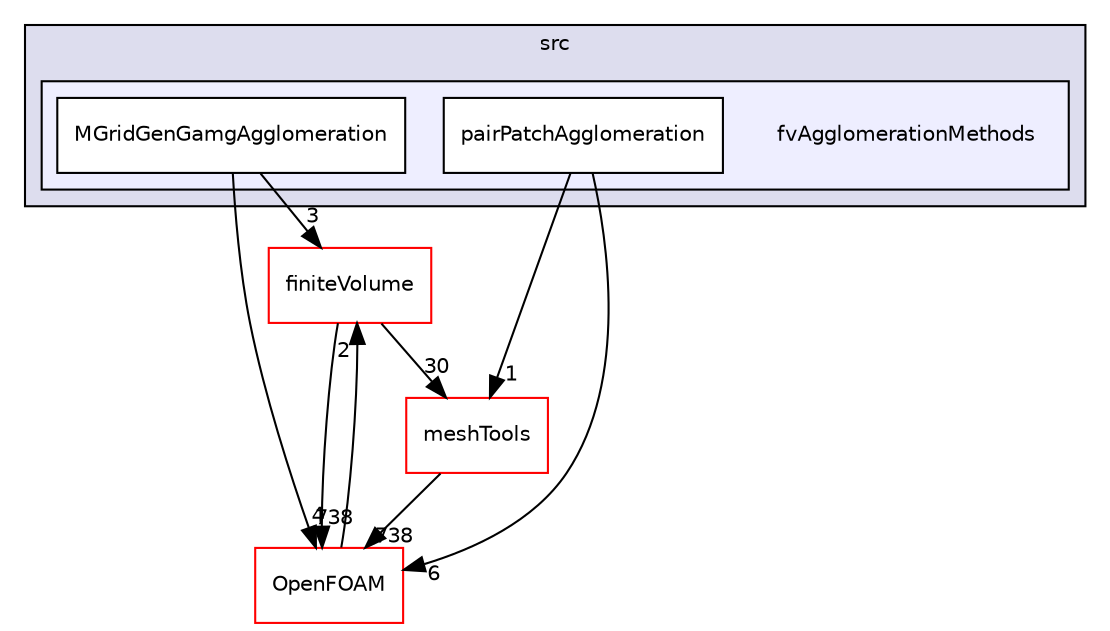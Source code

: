 digraph "src/fvAgglomerationMethods" {
  bgcolor=transparent;
  compound=true
  node [ fontsize="10", fontname="Helvetica"];
  edge [ labelfontsize="10", labelfontname="Helvetica"];
  subgraph clusterdir_68267d1309a1af8e8297ef4c3efbcdba {
    graph [ bgcolor="#ddddee", pencolor="black", label="src" fontname="Helvetica", fontsize="10", URL="dir_68267d1309a1af8e8297ef4c3efbcdba.html"]
  subgraph clusterdir_41168bd370834a1b1cba6e5748145d93 {
    graph [ bgcolor="#eeeeff", pencolor="black", label="" URL="dir_41168bd370834a1b1cba6e5748145d93.html"];
    dir_41168bd370834a1b1cba6e5748145d93 [shape=plaintext label="fvAgglomerationMethods"];
    dir_8252eed3526560467fad74ea10feb300 [shape=box label="MGridGenGamgAgglomeration" color="black" fillcolor="white" style="filled" URL="dir_8252eed3526560467fad74ea10feb300.html"];
    dir_9de964c28145ae92bc246650a7b40651 [shape=box label="pairPatchAgglomeration" color="black" fillcolor="white" style="filled" URL="dir_9de964c28145ae92bc246650a7b40651.html"];
  }
  }
  dir_9bd15774b555cf7259a6fa18f99fe99b [shape=box label="finiteVolume" color="red" URL="dir_9bd15774b555cf7259a6fa18f99fe99b.html"];
  dir_ae30ad0bef50cf391b24c614251bb9fd [shape=box label="meshTools" color="red" URL="dir_ae30ad0bef50cf391b24c614251bb9fd.html"];
  dir_c5473ff19b20e6ec4dfe5c310b3778a8 [shape=box label="OpenFOAM" color="red" URL="dir_c5473ff19b20e6ec4dfe5c310b3778a8.html"];
  dir_9bd15774b555cf7259a6fa18f99fe99b->dir_ae30ad0bef50cf391b24c614251bb9fd [headlabel="30", labeldistance=1.5 headhref="dir_000898_001752.html"];
  dir_9bd15774b555cf7259a6fa18f99fe99b->dir_c5473ff19b20e6ec4dfe5c310b3778a8 [headlabel="738", labeldistance=1.5 headhref="dir_000898_001898.html"];
  dir_ae30ad0bef50cf391b24c614251bb9fd->dir_c5473ff19b20e6ec4dfe5c310b3778a8 [headlabel="738", labeldistance=1.5 headhref="dir_001752_001898.html"];
  dir_8252eed3526560467fad74ea10feb300->dir_9bd15774b555cf7259a6fa18f99fe99b [headlabel="3", labeldistance=1.5 headhref="dir_001274_000898.html"];
  dir_8252eed3526560467fad74ea10feb300->dir_c5473ff19b20e6ec4dfe5c310b3778a8 [headlabel="4", labeldistance=1.5 headhref="dir_001274_001898.html"];
  dir_9de964c28145ae92bc246650a7b40651->dir_ae30ad0bef50cf391b24c614251bb9fd [headlabel="1", labeldistance=1.5 headhref="dir_001275_001752.html"];
  dir_9de964c28145ae92bc246650a7b40651->dir_c5473ff19b20e6ec4dfe5c310b3778a8 [headlabel="6", labeldistance=1.5 headhref="dir_001275_001898.html"];
  dir_c5473ff19b20e6ec4dfe5c310b3778a8->dir_9bd15774b555cf7259a6fa18f99fe99b [headlabel="2", labeldistance=1.5 headhref="dir_001898_000898.html"];
}
